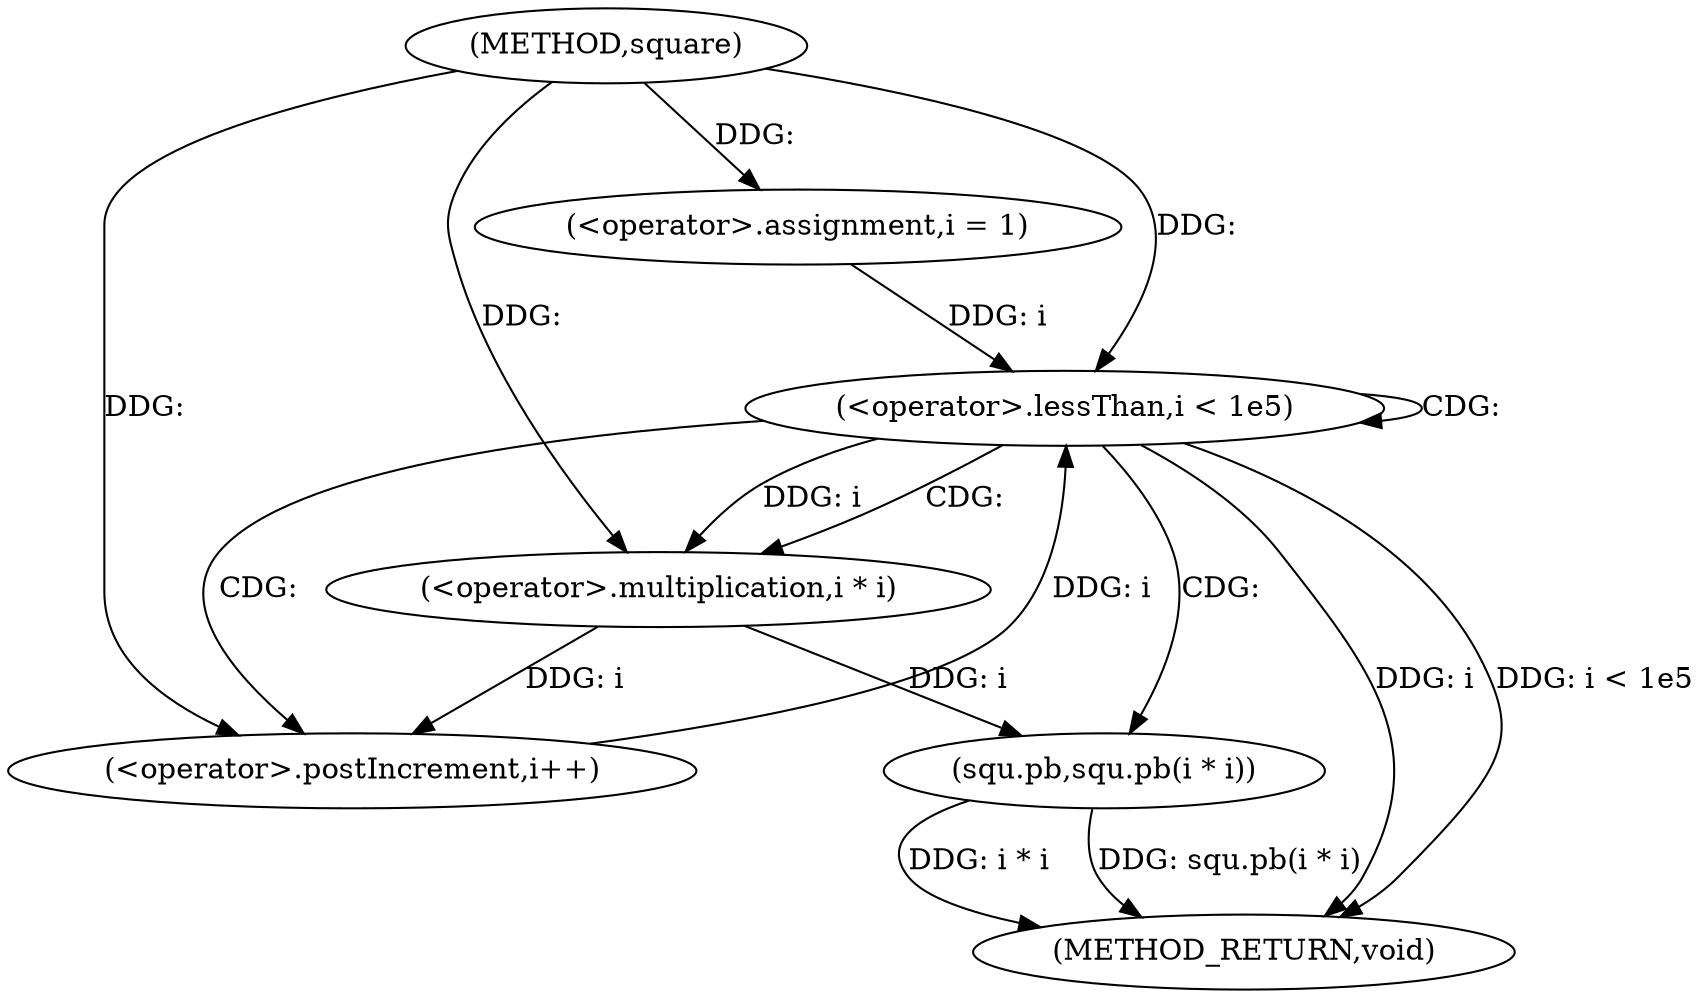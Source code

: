 digraph "square" {  
"1000904" [label = "(METHOD,square)" ]
"1000921" [label = "(METHOD_RETURN,void)" ]
"1000908" [label = "(<operator>.assignment,i = 1)" ]
"1000911" [label = "(<operator>.lessThan,i < 1e5)" ]
"1000914" [label = "(<operator>.postIncrement,i++)" ]
"1000917" [label = "(squ.pb,squ.pb(i * i))" ]
"1000918" [label = "(<operator>.multiplication,i * i)" ]
  "1000911" -> "1000921"  [ label = "DDG: i"] 
  "1000911" -> "1000921"  [ label = "DDG: i < 1e5"] 
  "1000917" -> "1000921"  [ label = "DDG: i * i"] 
  "1000917" -> "1000921"  [ label = "DDG: squ.pb(i * i)"] 
  "1000904" -> "1000908"  [ label = "DDG: "] 
  "1000908" -> "1000911"  [ label = "DDG: i"] 
  "1000914" -> "1000911"  [ label = "DDG: i"] 
  "1000904" -> "1000911"  [ label = "DDG: "] 
  "1000918" -> "1000914"  [ label = "DDG: i"] 
  "1000904" -> "1000914"  [ label = "DDG: "] 
  "1000918" -> "1000917"  [ label = "DDG: i"] 
  "1000911" -> "1000918"  [ label = "DDG: i"] 
  "1000904" -> "1000918"  [ label = "DDG: "] 
  "1000911" -> "1000914"  [ label = "CDG: "] 
  "1000911" -> "1000911"  [ label = "CDG: "] 
  "1000911" -> "1000917"  [ label = "CDG: "] 
  "1000911" -> "1000918"  [ label = "CDG: "] 
}
